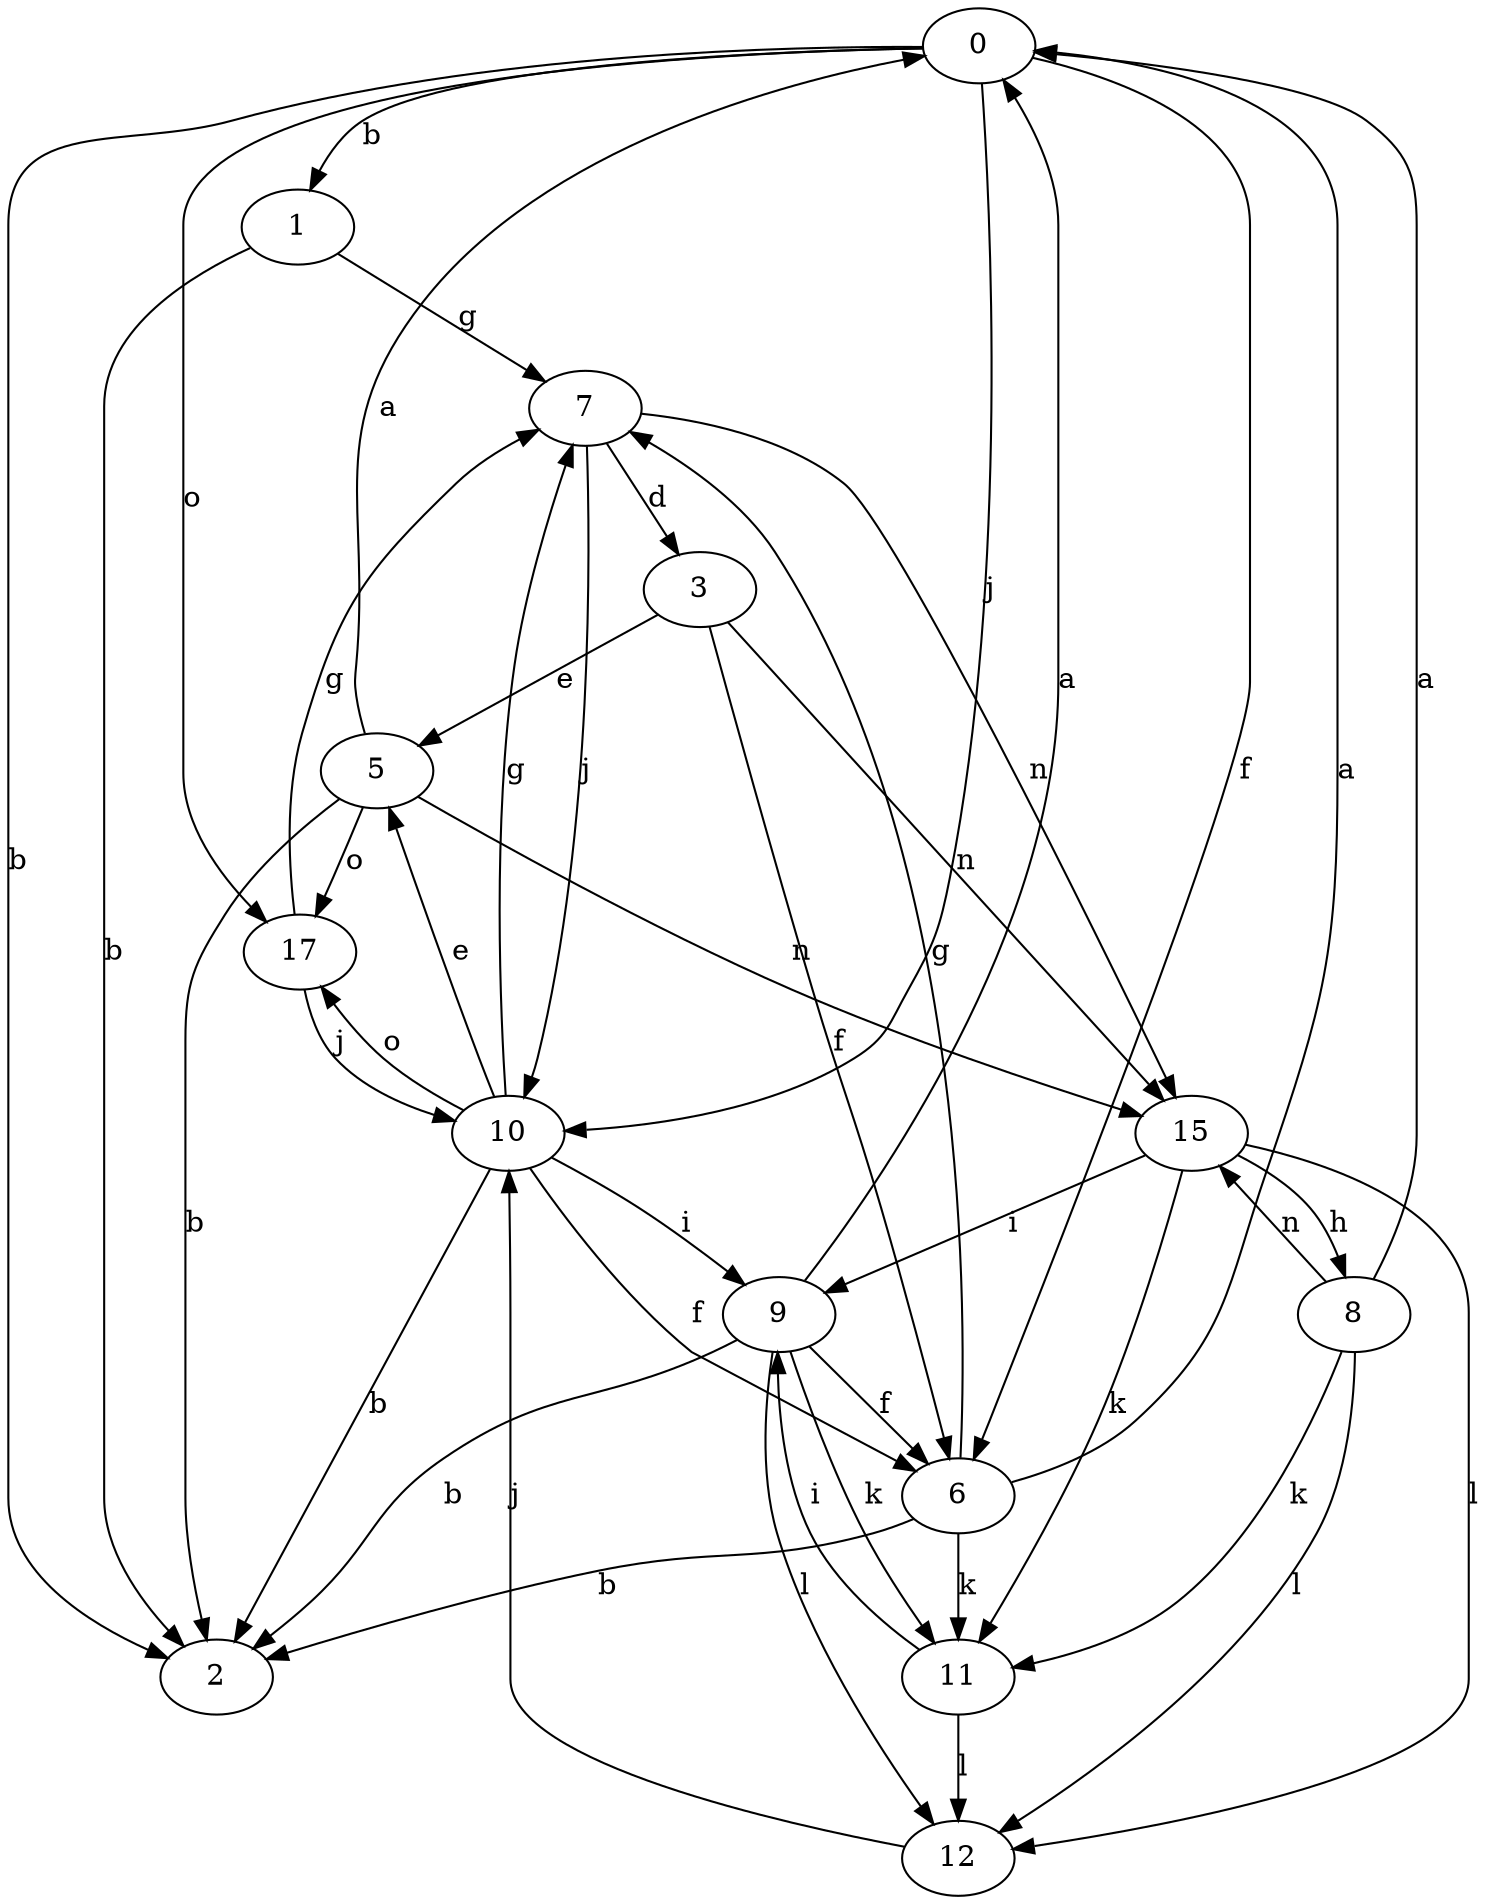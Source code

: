 strict digraph  {
0;
1;
2;
3;
5;
6;
7;
8;
9;
10;
11;
12;
15;
17;
0 -> 1  [label=b];
0 -> 2  [label=b];
0 -> 6  [label=f];
0 -> 10  [label=j];
0 -> 17  [label=o];
1 -> 2  [label=b];
1 -> 7  [label=g];
3 -> 5  [label=e];
3 -> 6  [label=f];
3 -> 15  [label=n];
5 -> 0  [label=a];
5 -> 2  [label=b];
5 -> 15  [label=n];
5 -> 17  [label=o];
6 -> 0  [label=a];
6 -> 2  [label=b];
6 -> 7  [label=g];
6 -> 11  [label=k];
7 -> 3  [label=d];
7 -> 10  [label=j];
7 -> 15  [label=n];
8 -> 0  [label=a];
8 -> 11  [label=k];
8 -> 12  [label=l];
8 -> 15  [label=n];
9 -> 0  [label=a];
9 -> 2  [label=b];
9 -> 6  [label=f];
9 -> 11  [label=k];
9 -> 12  [label=l];
10 -> 2  [label=b];
10 -> 5  [label=e];
10 -> 6  [label=f];
10 -> 7  [label=g];
10 -> 9  [label=i];
10 -> 17  [label=o];
11 -> 9  [label=i];
11 -> 12  [label=l];
12 -> 10  [label=j];
15 -> 8  [label=h];
15 -> 9  [label=i];
15 -> 11  [label=k];
15 -> 12  [label=l];
17 -> 7  [label=g];
17 -> 10  [label=j];
}
